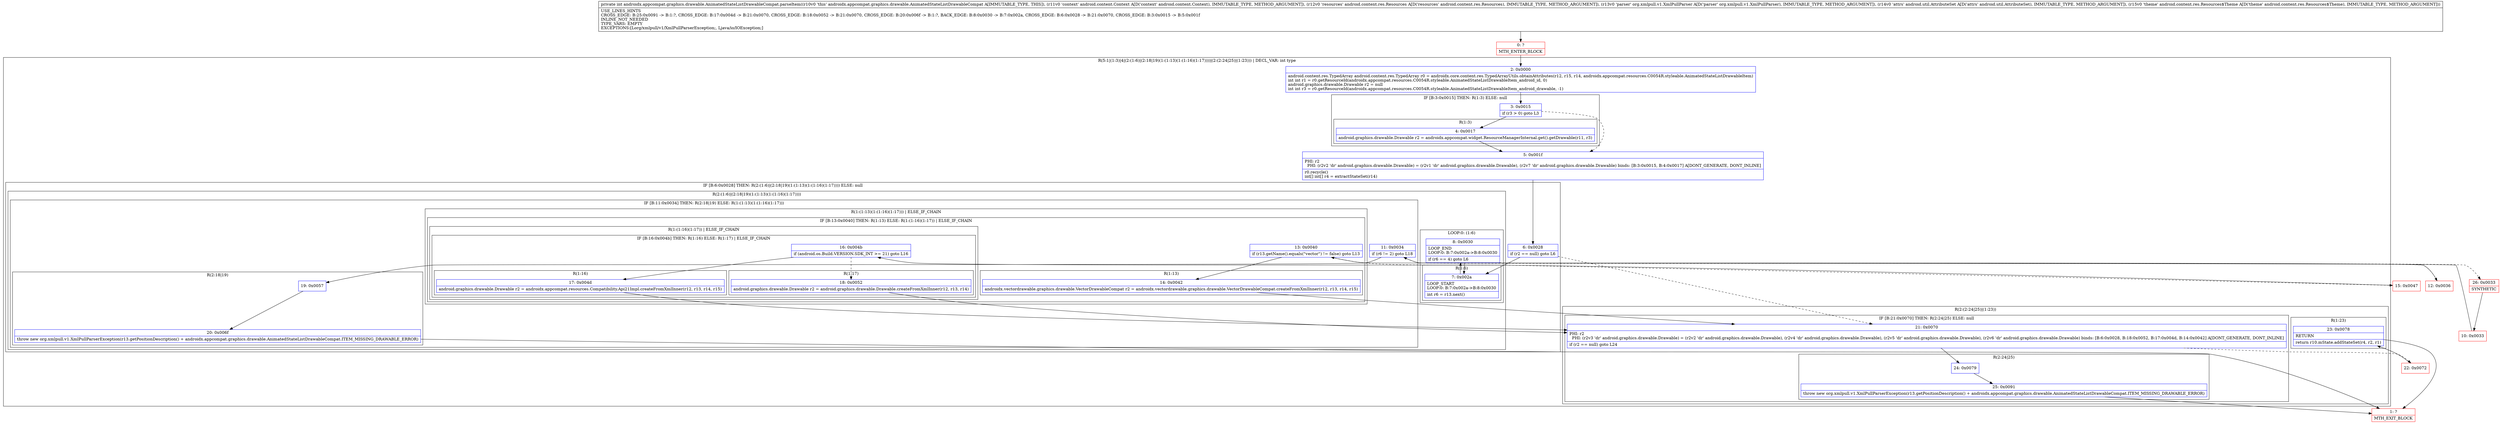 digraph "CFG forandroidx.appcompat.graphics.drawable.AnimatedStateListDrawableCompat.parseItem(Landroid\/content\/Context;Landroid\/content\/res\/Resources;Lorg\/xmlpull\/v1\/XmlPullParser;Landroid\/util\/AttributeSet;Landroid\/content\/res\/Resources$Theme;)I" {
subgraph cluster_Region_1938291534 {
label = "R(5:1|(1:3)|4|(2:(1:6)|(2:18|19)(1:(1:13)(1:(1:16)(1:17))))|(2:(2:24|25)|(1:23))) | DECL_VAR: int type\l";
node [shape=record,color=blue];
Node_2 [shape=record,label="{2\:\ 0x0000|android.content.res.TypedArray android.content.res.TypedArray r0 = androidx.core.content.res.TypedArrayUtils.obtainAttributes(r12, r15, r14, androidx.appcompat.resources.C0054R.styleable.AnimatedStateListDrawableItem)\lint int r1 = r0.getResourceId(androidx.appcompat.resources.C0054R.styleable.AnimatedStateListDrawableItem_android_id, 0)\landroid.graphics.drawable.Drawable r2 = null\lint int r3 = r0.getResourceId(androidx.appcompat.resources.C0054R.styleable.AnimatedStateListDrawableItem_android_drawable, \-1)\l}"];
subgraph cluster_IfRegion_812603458 {
label = "IF [B:3:0x0015] THEN: R(1:3) ELSE: null";
node [shape=record,color=blue];
Node_3 [shape=record,label="{3\:\ 0x0015|if (r3 \> 0) goto L3\l}"];
subgraph cluster_Region_1483974391 {
label = "R(1:3)";
node [shape=record,color=blue];
Node_4 [shape=record,label="{4\:\ 0x0017|android.graphics.drawable.Drawable r2 = androidx.appcompat.widget.ResourceManagerInternal.get().getDrawable(r11, r3)\l}"];
}
}
Node_5 [shape=record,label="{5\:\ 0x001f|PHI: r2 \l  PHI: (r2v2 'dr' android.graphics.drawable.Drawable) = (r2v1 'dr' android.graphics.drawable.Drawable), (r2v7 'dr' android.graphics.drawable.Drawable) binds: [B:3:0x0015, B:4:0x0017] A[DONT_GENERATE, DONT_INLINE]\l|r0.recycle()\lint[] int[] r4 = extractStateSet(r14)\l}"];
subgraph cluster_IfRegion_1925630216 {
label = "IF [B:6:0x0028] THEN: R(2:(1:6)|(2:18|19)(1:(1:13)(1:(1:16)(1:17)))) ELSE: null";
node [shape=record,color=blue];
Node_6 [shape=record,label="{6\:\ 0x0028|if (r2 == null) goto L6\l}"];
subgraph cluster_Region_1681446635 {
label = "R(2:(1:6)|(2:18|19)(1:(1:13)(1:(1:16)(1:17))))";
node [shape=record,color=blue];
subgraph cluster_LoopRegion_832834954 {
label = "LOOP:0: (1:6)";
node [shape=record,color=blue];
Node_8 [shape=record,label="{8\:\ 0x0030|LOOP_END\lLOOP:0: B:7:0x002a\-\>B:8:0x0030\l|if (r6 == 4) goto L6\l}"];
subgraph cluster_Region_1970144422 {
label = "R(1:6)";
node [shape=record,color=blue];
Node_7 [shape=record,label="{7\:\ 0x002a|LOOP_START\lLOOP:0: B:7:0x002a\-\>B:8:0x0030\l|int r6 = r13.next()\l}"];
}
}
subgraph cluster_IfRegion_928111633 {
label = "IF [B:11:0x0034] THEN: R(2:18|19) ELSE: R(1:(1:13)(1:(1:16)(1:17)))";
node [shape=record,color=blue];
Node_11 [shape=record,label="{11\:\ 0x0034|if (r6 != 2) goto L18\l}"];
subgraph cluster_Region_1846244132 {
label = "R(2:18|19)";
node [shape=record,color=blue];
Node_19 [shape=record,label="{19\:\ 0x0057}"];
Node_20 [shape=record,label="{20\:\ 0x006f|throw new org.xmlpull.v1.XmlPullParserException(r13.getPositionDescription() + androidx.appcompat.graphics.drawable.AnimatedStateListDrawableCompat.ITEM_MISSING_DRAWABLE_ERROR)\l}"];
}
subgraph cluster_Region_1031026046 {
label = "R(1:(1:13)(1:(1:16)(1:17))) | ELSE_IF_CHAIN\l";
node [shape=record,color=blue];
subgraph cluster_IfRegion_1765003051 {
label = "IF [B:13:0x0040] THEN: R(1:13) ELSE: R(1:(1:16)(1:17)) | ELSE_IF_CHAIN\l";
node [shape=record,color=blue];
Node_13 [shape=record,label="{13\:\ 0x0040|if (r13.getName().equals(\"vector\") != false) goto L13\l}"];
subgraph cluster_Region_342537 {
label = "R(1:13)";
node [shape=record,color=blue];
Node_14 [shape=record,label="{14\:\ 0x0042|androidx.vectordrawable.graphics.drawable.VectorDrawableCompat r2 = androidx.vectordrawable.graphics.drawable.VectorDrawableCompat.createFromXmlInner(r12, r13, r14, r15)\l}"];
}
subgraph cluster_Region_1268700008 {
label = "R(1:(1:16)(1:17)) | ELSE_IF_CHAIN\l";
node [shape=record,color=blue];
subgraph cluster_IfRegion_2126056300 {
label = "IF [B:16:0x004b] THEN: R(1:16) ELSE: R(1:17) | ELSE_IF_CHAIN\l";
node [shape=record,color=blue];
Node_16 [shape=record,label="{16\:\ 0x004b|if (android.os.Build.VERSION.SDK_INT \>= 21) goto L16\l}"];
subgraph cluster_Region_1284830558 {
label = "R(1:16)";
node [shape=record,color=blue];
Node_17 [shape=record,label="{17\:\ 0x004d|android.graphics.drawable.Drawable r2 = androidx.appcompat.resources.Compatibility.Api21Impl.createFromXmlInner(r12, r13, r14, r15)\l}"];
}
subgraph cluster_Region_935574426 {
label = "R(1:17)";
node [shape=record,color=blue];
Node_18 [shape=record,label="{18\:\ 0x0052|android.graphics.drawable.Drawable r2 = android.graphics.drawable.Drawable.createFromXmlInner(r12, r13, r14)\l}"];
}
}
}
}
}
}
}
}
subgraph cluster_Region_1660558848 {
label = "R(2:(2:24|25)|(1:23))";
node [shape=record,color=blue];
subgraph cluster_IfRegion_429128715 {
label = "IF [B:21:0x0070] THEN: R(2:24|25) ELSE: null";
node [shape=record,color=blue];
Node_21 [shape=record,label="{21\:\ 0x0070|PHI: r2 \l  PHI: (r2v3 'dr' android.graphics.drawable.Drawable) = (r2v2 'dr' android.graphics.drawable.Drawable), (r2v4 'dr' android.graphics.drawable.Drawable), (r2v5 'dr' android.graphics.drawable.Drawable), (r2v6 'dr' android.graphics.drawable.Drawable) binds: [B:6:0x0028, B:18:0x0052, B:17:0x004d, B:14:0x0042] A[DONT_GENERATE, DONT_INLINE]\l|if (r2 == null) goto L24\l}"];
subgraph cluster_Region_365420515 {
label = "R(2:24|25)";
node [shape=record,color=blue];
Node_24 [shape=record,label="{24\:\ 0x0079}"];
Node_25 [shape=record,label="{25\:\ 0x0091|throw new org.xmlpull.v1.XmlPullParserException(r13.getPositionDescription() + androidx.appcompat.graphics.drawable.AnimatedStateListDrawableCompat.ITEM_MISSING_DRAWABLE_ERROR)\l}"];
}
}
subgraph cluster_Region_439898828 {
label = "R(1:23)";
node [shape=record,color=blue];
Node_23 [shape=record,label="{23\:\ 0x0078|RETURN\l|return r10.mState.addStateSet(r4, r2, r1)\l}"];
}
}
}
Node_0 [shape=record,color=red,label="{0\:\ ?|MTH_ENTER_BLOCK\l}"];
Node_26 [shape=record,color=red,label="{26\:\ 0x0033|SYNTHETIC\l}"];
Node_10 [shape=record,color=red,label="{10\:\ 0x0033}"];
Node_12 [shape=record,color=red,label="{12\:\ 0x0036}"];
Node_15 [shape=record,color=red,label="{15\:\ 0x0047}"];
Node_1 [shape=record,color=red,label="{1\:\ ?|MTH_EXIT_BLOCK\l}"];
Node_22 [shape=record,color=red,label="{22\:\ 0x0072}"];
MethodNode[shape=record,label="{private int androidx.appcompat.graphics.drawable.AnimatedStateListDrawableCompat.parseItem((r10v0 'this' androidx.appcompat.graphics.drawable.AnimatedStateListDrawableCompat A[IMMUTABLE_TYPE, THIS]), (r11v0 'context' android.content.Context A[D('context' android.content.Context), IMMUTABLE_TYPE, METHOD_ARGUMENT]), (r12v0 'resources' android.content.res.Resources A[D('resources' android.content.res.Resources), IMMUTABLE_TYPE, METHOD_ARGUMENT]), (r13v0 'parser' org.xmlpull.v1.XmlPullParser A[D('parser' org.xmlpull.v1.XmlPullParser), IMMUTABLE_TYPE, METHOD_ARGUMENT]), (r14v0 'attrs' android.util.AttributeSet A[D('attrs' android.util.AttributeSet), IMMUTABLE_TYPE, METHOD_ARGUMENT]), (r15v0 'theme' android.content.res.Resources$Theme A[D('theme' android.content.res.Resources$Theme), IMMUTABLE_TYPE, METHOD_ARGUMENT]))  | USE_LINES_HINTS\lCROSS_EDGE: B:25:0x0091 \-\> B:1:?, CROSS_EDGE: B:17:0x004d \-\> B:21:0x0070, CROSS_EDGE: B:18:0x0052 \-\> B:21:0x0070, CROSS_EDGE: B:20:0x006f \-\> B:1:?, BACK_EDGE: B:8:0x0030 \-\> B:7:0x002a, CROSS_EDGE: B:6:0x0028 \-\> B:21:0x0070, CROSS_EDGE: B:3:0x0015 \-\> B:5:0x001f\lINLINE_NOT_NEEDED\lTYPE_VARS: EMPTY\lEXCEPTIONS:[Lorg\/xmlpull\/v1\/XmlPullParserException;, Ljava\/io\/IOException;]\l}"];
MethodNode -> Node_0;Node_2 -> Node_3;
Node_3 -> Node_4;
Node_3 -> Node_5[style=dashed];
Node_4 -> Node_5;
Node_5 -> Node_6;
Node_6 -> Node_7;
Node_6 -> Node_21[style=dashed];
Node_8 -> Node_7;
Node_8 -> Node_26[style=dashed];
Node_7 -> Node_8;
Node_11 -> Node_12[style=dashed];
Node_11 -> Node_19;
Node_19 -> Node_20;
Node_20 -> Node_1;
Node_13 -> Node_14;
Node_13 -> Node_15[style=dashed];
Node_14 -> Node_21;
Node_16 -> Node_17;
Node_16 -> Node_18[style=dashed];
Node_17 -> Node_21;
Node_18 -> Node_21;
Node_21 -> Node_22[style=dashed];
Node_21 -> Node_24;
Node_24 -> Node_25;
Node_25 -> Node_1;
Node_23 -> Node_1;
Node_0 -> Node_2;
Node_26 -> Node_10;
Node_10 -> Node_11;
Node_12 -> Node_13;
Node_15 -> Node_16;
Node_22 -> Node_23;
}


